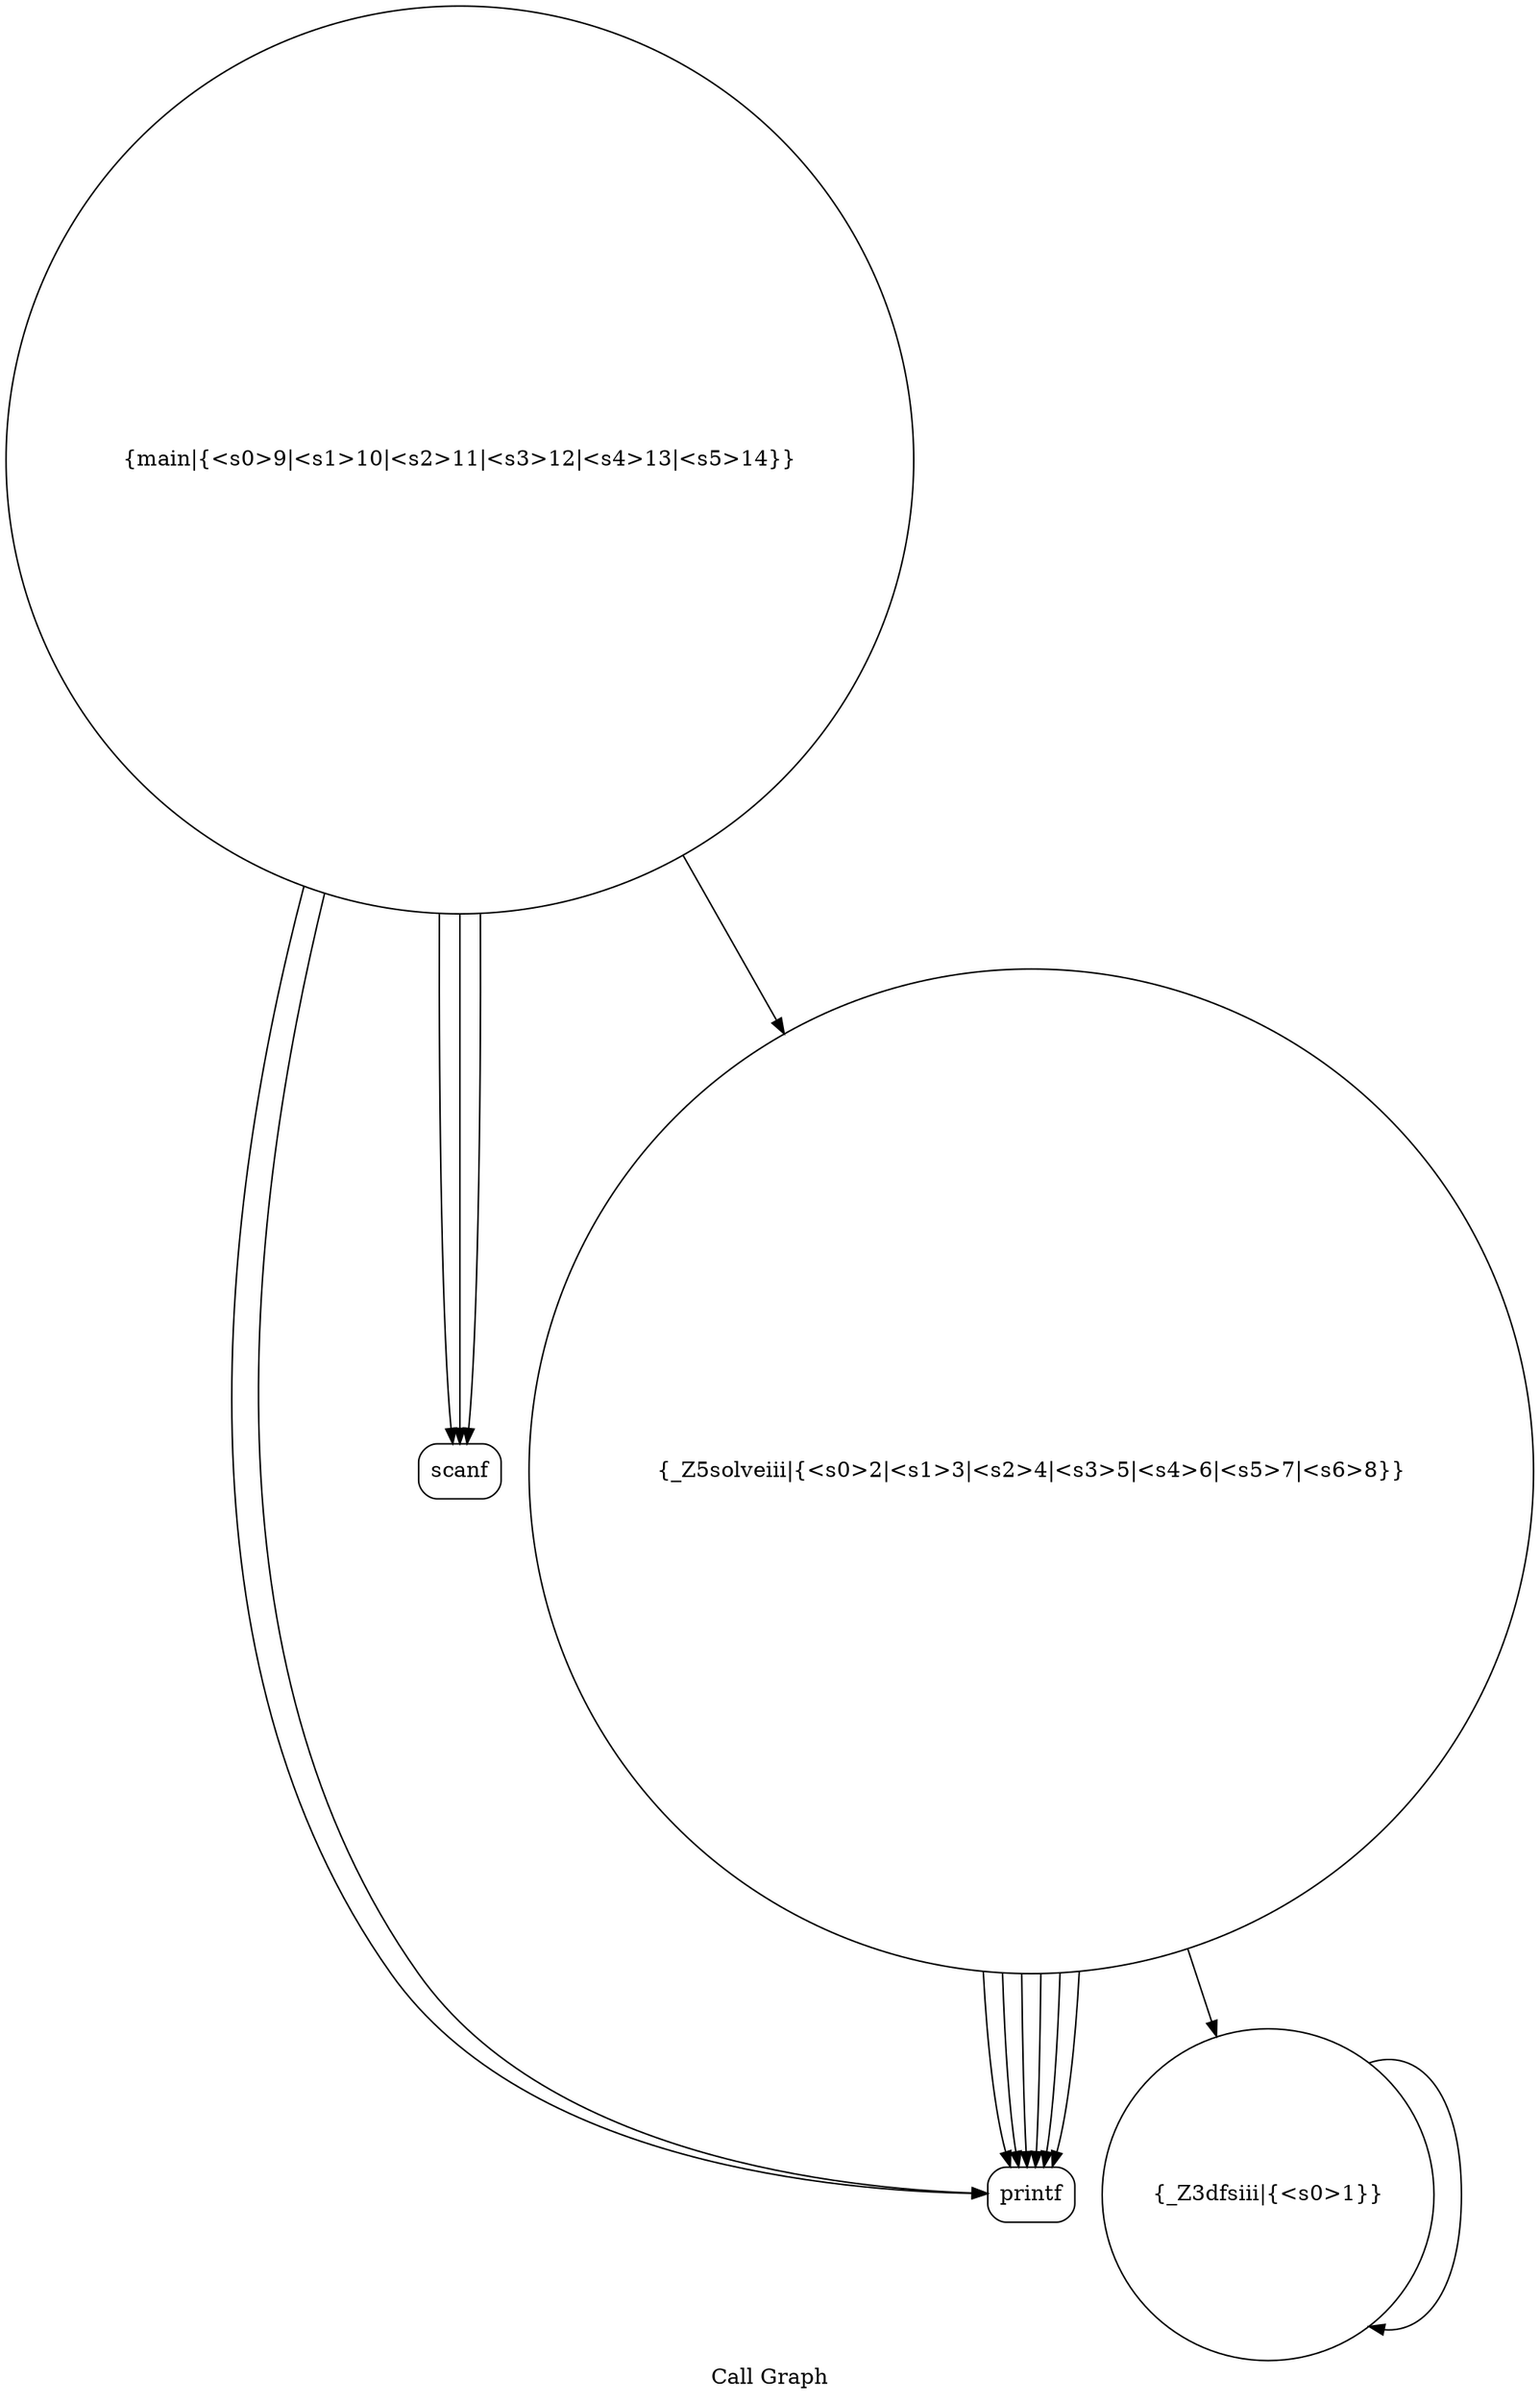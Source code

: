 digraph "Call Graph" {
	label="Call Graph";

	Node0x55d0912c6d90 [shape=record,shape=circle,label="{_Z3dfsiii|{<s0>1}}"];
	Node0x55d0912c6d90:s0 -> Node0x55d0912c6d90[color=black];
	Node0x55d0912c72a0 [shape=record,shape=Mrecord,label="{printf}"];
	Node0x55d0912c73a0 [shape=record,shape=Mrecord,label="{scanf}"];
	Node0x55d0912c7220 [shape=record,shape=circle,label="{_Z5solveiii|{<s0>2|<s1>3|<s2>4|<s3>5|<s4>6|<s5>7|<s6>8}}"];
	Node0x55d0912c7220:s0 -> Node0x55d0912c6d90[color=black];
	Node0x55d0912c7220:s1 -> Node0x55d0912c72a0[color=black];
	Node0x55d0912c7220:s2 -> Node0x55d0912c72a0[color=black];
	Node0x55d0912c7220:s3 -> Node0x55d0912c72a0[color=black];
	Node0x55d0912c7220:s4 -> Node0x55d0912c72a0[color=black];
	Node0x55d0912c7220:s5 -> Node0x55d0912c72a0[color=black];
	Node0x55d0912c7220:s6 -> Node0x55d0912c72a0[color=black];
	Node0x55d0912c7320 [shape=record,shape=circle,label="{main|{<s0>9|<s1>10|<s2>11|<s3>12|<s4>13|<s5>14}}"];
	Node0x55d0912c7320:s0 -> Node0x55d0912c73a0[color=black];
	Node0x55d0912c7320:s1 -> Node0x55d0912c73a0[color=black];
	Node0x55d0912c7320:s2 -> Node0x55d0912c72a0[color=black];
	Node0x55d0912c7320:s3 -> Node0x55d0912c73a0[color=black];
	Node0x55d0912c7320:s4 -> Node0x55d0912c7220[color=black];
	Node0x55d0912c7320:s5 -> Node0x55d0912c72a0[color=black];
}
